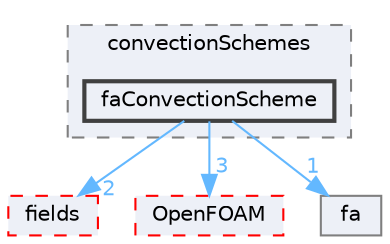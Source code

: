 digraph "src/finiteArea/finiteArea/convectionSchemes/faConvectionScheme"
{
 // LATEX_PDF_SIZE
  bgcolor="transparent";
  edge [fontname=Helvetica,fontsize=10,labelfontname=Helvetica,labelfontsize=10];
  node [fontname=Helvetica,fontsize=10,shape=box,height=0.2,width=0.4];
  compound=true
  subgraph clusterdir_0701608faa91158a92c77db31ba389a5 {
    graph [ bgcolor="#edf0f7", pencolor="grey50", label="convectionSchemes", fontname=Helvetica,fontsize=10 style="filled,dashed", URL="dir_0701608faa91158a92c77db31ba389a5.html",tooltip=""]
  dir_f28cd50a4aa6d7ad3b7b3caaee5839e8 [label="faConvectionScheme", fillcolor="#edf0f7", color="grey25", style="filled,bold", URL="dir_f28cd50a4aa6d7ad3b7b3caaee5839e8.html",tooltip=""];
  }
  dir_82c77a639fb8894523e0866635d617d1 [label="fields", fillcolor="#edf0f7", color="red", style="filled,dashed", URL="dir_82c77a639fb8894523e0866635d617d1.html",tooltip=""];
  dir_c5473ff19b20e6ec4dfe5c310b3778a8 [label="OpenFOAM", fillcolor="#edf0f7", color="red", style="filled,dashed", URL="dir_c5473ff19b20e6ec4dfe5c310b3778a8.html",tooltip=""];
  dir_e5a517ccc941541272063f044b95a606 [label="fa", fillcolor="#edf0f7", color="grey50", style="filled", URL="dir_e5a517ccc941541272063f044b95a606.html",tooltip=""];
  dir_f28cd50a4aa6d7ad3b7b3caaee5839e8->dir_82c77a639fb8894523e0866635d617d1 [headlabel="2", labeldistance=1.5 headhref="dir_001279_001330.html" href="dir_001279_001330.html" color="steelblue1" fontcolor="steelblue1"];
  dir_f28cd50a4aa6d7ad3b7b3caaee5839e8->dir_c5473ff19b20e6ec4dfe5c310b3778a8 [headlabel="3", labeldistance=1.5 headhref="dir_001279_002695.html" href="dir_001279_002695.html" color="steelblue1" fontcolor="steelblue1"];
  dir_f28cd50a4aa6d7ad3b7b3caaee5839e8->dir_e5a517ccc941541272063f044b95a606 [headlabel="1", labeldistance=1.5 headhref="dir_001279_001240.html" href="dir_001279_001240.html" color="steelblue1" fontcolor="steelblue1"];
}
